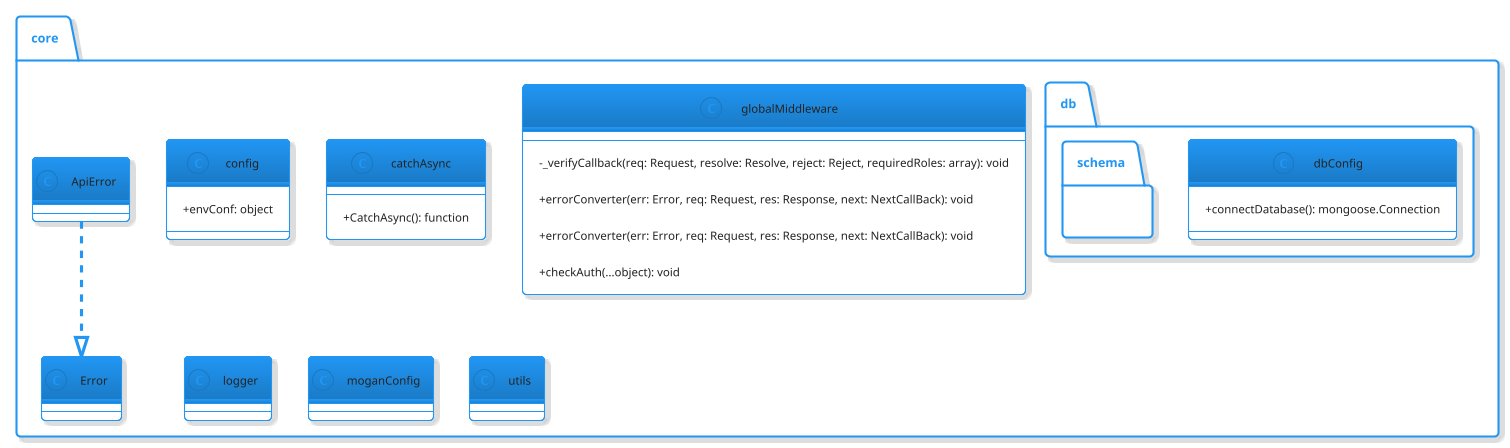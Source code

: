 @startuml auth class diagram
!theme materia-outline
skinparam classAttributeIconSize 0

package core {

  class config {
    + {field} envConf: object
  }
  class ApiError {}
  class catchAsync {
      + {method} CatchAsync(): function
  }
  class globalMiddleware {
      - {method} _verifyCallback(req: Request, resolve: Resolve, reject: Reject, requiredRoles: array): void
      + {method} errorConverter(err: Error, req: Request, res: Response, next: NextCallBack): void
      + {method} errorConverter(err: Error, req: Request, res: Response, next: NextCallBack): void
      + {method} checkAuth(...object): void
  }
  class logger {
  }
  class moganConfig {}
  class utils {}

  package db{

    package schema {}
    class dbConfig {    
        + {field} connectDatabase(): mongoose.Connection
    }
  }

  ApiError  ..|> Error
}


@enduml
